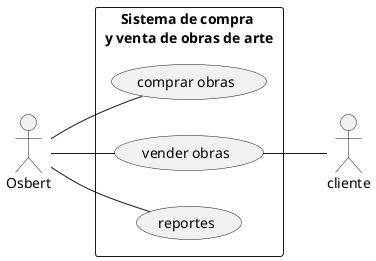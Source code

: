 @startuml
left to right direction
skinparam packageStyle rectangle
  actor Osbert
  actor cliente
  rectangle "Sistema de compra \ny venta de obras de arte"{
    Osbert -- (comprar obras)
    Osbert --(vender obras)
    Osbert -- (reportes)
    (vender obras) -- cliente
  }
@enduml
